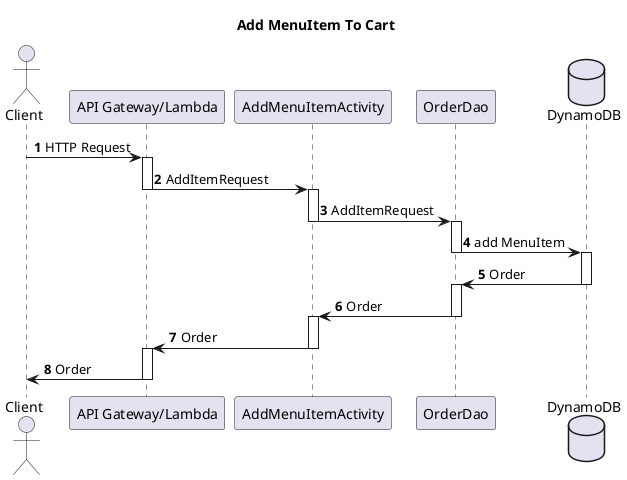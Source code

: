 @startuml
'https://plantuml.com/sequence-diagram

autonumber

actor "Client" as client
participant "API Gateway/Lambda" as apiGateway
participant "AddMenuItemActivity" as addMenuItemActivity
participant "OrderDao" as OrderDao
database "DynamoDB" as dynamoDB

title Add MenuItem To Cart
client -> apiGateway : HTTP Request

activate apiGateway
apiGateway -> addMenuItemActivity : AddItemRequest
deactivate apiGateway

activate addMenuItemActivity
addMenuItemActivity -> OrderDao : AddItemRequest
deactivate addMenuItemActivity

activate OrderDao
OrderDao -> dynamoDB : add MenuItem
deactivate OrderDao

activate dynamoDB
dynamoDB -> OrderDao : Order
deactivate dynamoDB

activate OrderDao
OrderDao -> addMenuItemActivity : Order
deactivate OrderDao

activate addMenuItemActivity
addMenuItemActivity -> apiGateway : Order
deactivate addMenuItemActivity

activate apiGateway
apiGateway -> client : Order
deactivate apiGateway

@enduml
